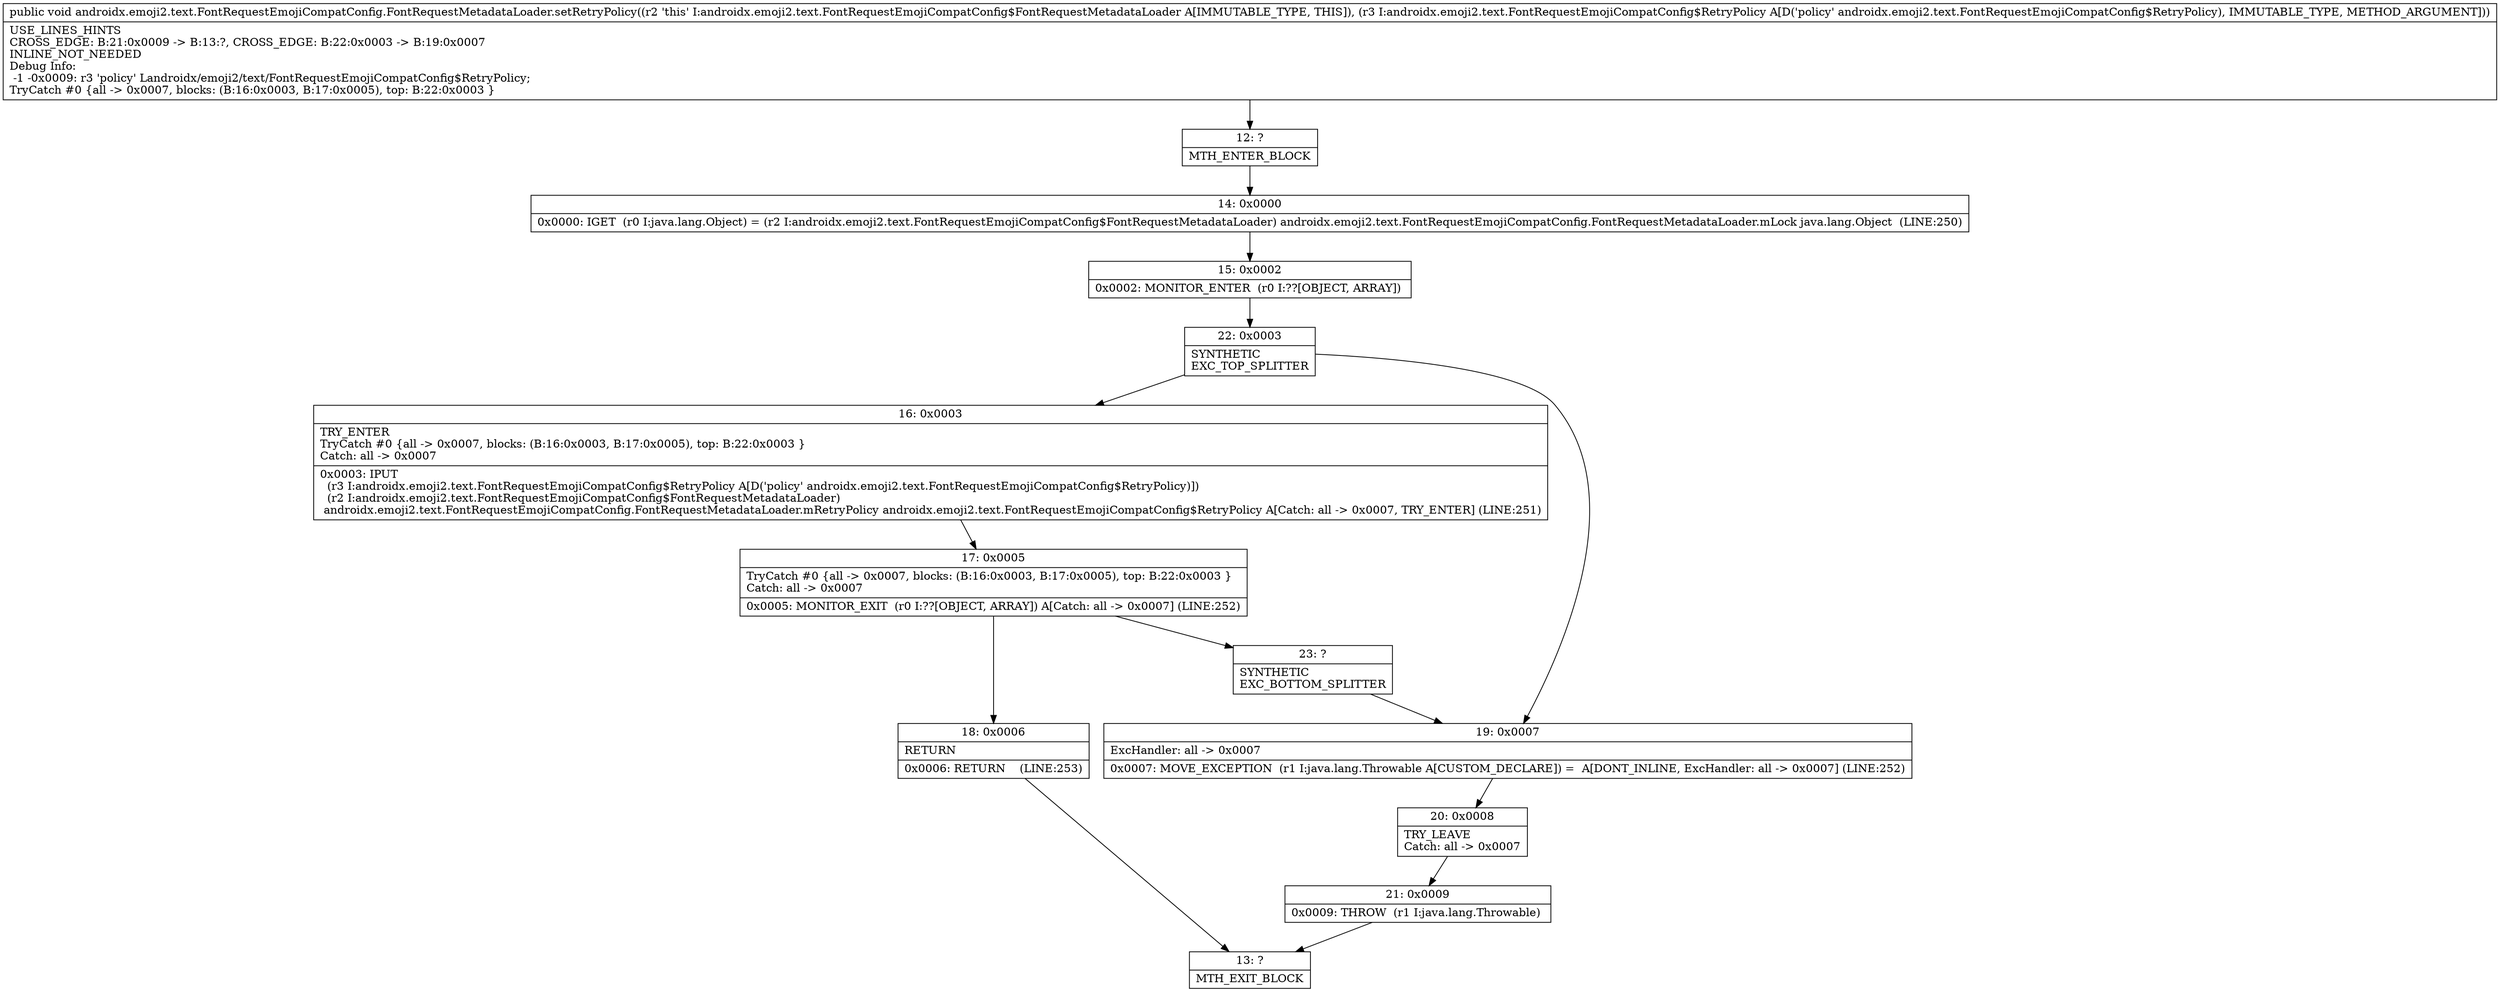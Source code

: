 digraph "CFG forandroidx.emoji2.text.FontRequestEmojiCompatConfig.FontRequestMetadataLoader.setRetryPolicy(Landroidx\/emoji2\/text\/FontRequestEmojiCompatConfig$RetryPolicy;)V" {
Node_12 [shape=record,label="{12\:\ ?|MTH_ENTER_BLOCK\l}"];
Node_14 [shape=record,label="{14\:\ 0x0000|0x0000: IGET  (r0 I:java.lang.Object) = (r2 I:androidx.emoji2.text.FontRequestEmojiCompatConfig$FontRequestMetadataLoader) androidx.emoji2.text.FontRequestEmojiCompatConfig.FontRequestMetadataLoader.mLock java.lang.Object  (LINE:250)\l}"];
Node_15 [shape=record,label="{15\:\ 0x0002|0x0002: MONITOR_ENTER  (r0 I:??[OBJECT, ARRAY]) \l}"];
Node_22 [shape=record,label="{22\:\ 0x0003|SYNTHETIC\lEXC_TOP_SPLITTER\l}"];
Node_16 [shape=record,label="{16\:\ 0x0003|TRY_ENTER\lTryCatch #0 \{all \-\> 0x0007, blocks: (B:16:0x0003, B:17:0x0005), top: B:22:0x0003 \}\lCatch: all \-\> 0x0007\l|0x0003: IPUT  \l  (r3 I:androidx.emoji2.text.FontRequestEmojiCompatConfig$RetryPolicy A[D('policy' androidx.emoji2.text.FontRequestEmojiCompatConfig$RetryPolicy)])\l  (r2 I:androidx.emoji2.text.FontRequestEmojiCompatConfig$FontRequestMetadataLoader)\l androidx.emoji2.text.FontRequestEmojiCompatConfig.FontRequestMetadataLoader.mRetryPolicy androidx.emoji2.text.FontRequestEmojiCompatConfig$RetryPolicy A[Catch: all \-\> 0x0007, TRY_ENTER] (LINE:251)\l}"];
Node_17 [shape=record,label="{17\:\ 0x0005|TryCatch #0 \{all \-\> 0x0007, blocks: (B:16:0x0003, B:17:0x0005), top: B:22:0x0003 \}\lCatch: all \-\> 0x0007\l|0x0005: MONITOR_EXIT  (r0 I:??[OBJECT, ARRAY]) A[Catch: all \-\> 0x0007] (LINE:252)\l}"];
Node_18 [shape=record,label="{18\:\ 0x0006|RETURN\l|0x0006: RETURN    (LINE:253)\l}"];
Node_13 [shape=record,label="{13\:\ ?|MTH_EXIT_BLOCK\l}"];
Node_23 [shape=record,label="{23\:\ ?|SYNTHETIC\lEXC_BOTTOM_SPLITTER\l}"];
Node_19 [shape=record,label="{19\:\ 0x0007|ExcHandler: all \-\> 0x0007\l|0x0007: MOVE_EXCEPTION  (r1 I:java.lang.Throwable A[CUSTOM_DECLARE]) =  A[DONT_INLINE, ExcHandler: all \-\> 0x0007] (LINE:252)\l}"];
Node_20 [shape=record,label="{20\:\ 0x0008|TRY_LEAVE\lCatch: all \-\> 0x0007\l}"];
Node_21 [shape=record,label="{21\:\ 0x0009|0x0009: THROW  (r1 I:java.lang.Throwable) \l}"];
MethodNode[shape=record,label="{public void androidx.emoji2.text.FontRequestEmojiCompatConfig.FontRequestMetadataLoader.setRetryPolicy((r2 'this' I:androidx.emoji2.text.FontRequestEmojiCompatConfig$FontRequestMetadataLoader A[IMMUTABLE_TYPE, THIS]), (r3 I:androidx.emoji2.text.FontRequestEmojiCompatConfig$RetryPolicy A[D('policy' androidx.emoji2.text.FontRequestEmojiCompatConfig$RetryPolicy), IMMUTABLE_TYPE, METHOD_ARGUMENT]))  | USE_LINES_HINTS\lCROSS_EDGE: B:21:0x0009 \-\> B:13:?, CROSS_EDGE: B:22:0x0003 \-\> B:19:0x0007\lINLINE_NOT_NEEDED\lDebug Info:\l  \-1 \-0x0009: r3 'policy' Landroidx\/emoji2\/text\/FontRequestEmojiCompatConfig$RetryPolicy;\lTryCatch #0 \{all \-\> 0x0007, blocks: (B:16:0x0003, B:17:0x0005), top: B:22:0x0003 \}\l}"];
MethodNode -> Node_12;Node_12 -> Node_14;
Node_14 -> Node_15;
Node_15 -> Node_22;
Node_22 -> Node_16;
Node_22 -> Node_19;
Node_16 -> Node_17;
Node_17 -> Node_18;
Node_17 -> Node_23;
Node_18 -> Node_13;
Node_23 -> Node_19;
Node_19 -> Node_20;
Node_20 -> Node_21;
Node_21 -> Node_13;
}

